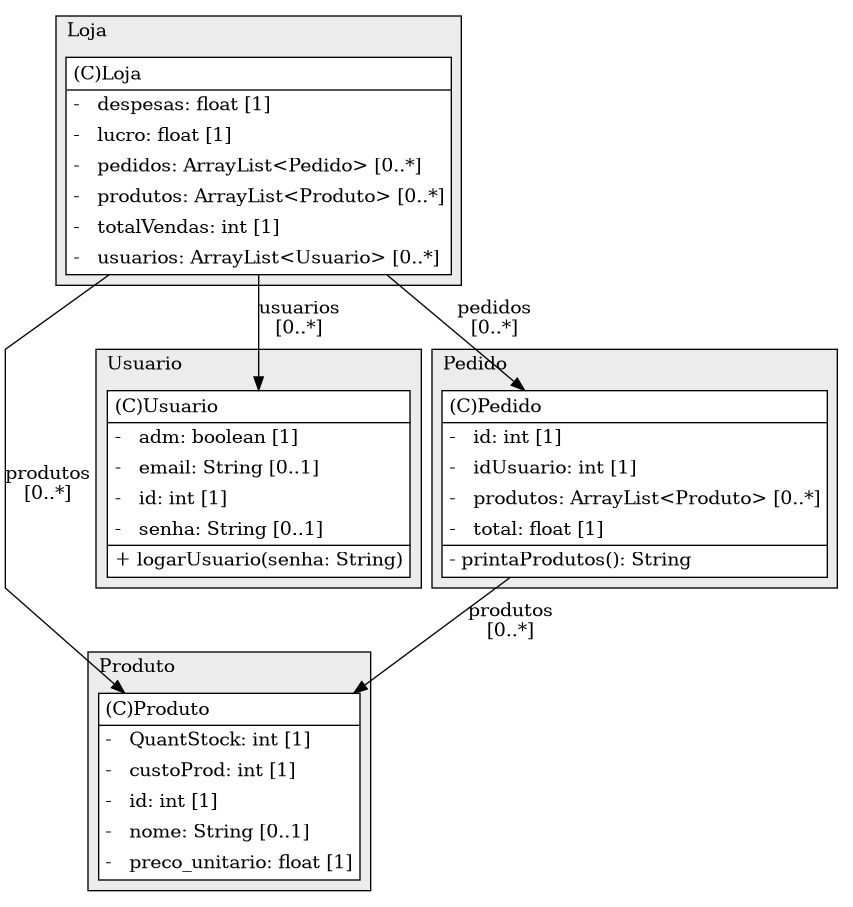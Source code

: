 @startuml

/' diagram meta data start
config=StructureConfiguration;
{
  "projectClassification": {
    "searchMode": "OpenProject", // OpenProject, AllProjects
    "includedProjects": "",
    "pathEndKeywords": "*.impl",
    "isClientPath": "",
    "isClientName": "",
    "isTestPath": "",
    "isTestName": "",
    "isMappingPath": "",
    "isMappingName": "",
    "isDataAccessPath": "",
    "isDataAccessName": "",
    "isDataStructurePath": "",
    "isDataStructureName": "",
    "isInterfaceStructuresPath": "",
    "isInterfaceStructuresName": "",
    "isEntryPointPath": "",
    "isEntryPointName": "",
    "treatFinalFieldsAsMandatory": false
  },
  "graphRestriction": {
    "classPackageExcludeFilter": "",
    "classPackageIncludeFilter": "",
    "classNameExcludeFilter": "",
    "classNameIncludeFilter": "",
    "methodNameExcludeFilter": "",
    "methodNameIncludeFilter": "",
    "removeByInheritance": "", // inheritance/annotation based filtering is done in a second step
    "removeByAnnotation": "",
    "removeByClassPackage": "", // cleanup the graph after inheritance/annotation based filtering is done
    "removeByClassName": "",
    "cutMappings": false,
    "cutEnum": true,
    "cutTests": true,
    "cutClient": true,
    "cutDataAccess": false,
    "cutInterfaceStructures": false,
    "cutDataStructures": false,
    "cutGetterAndSetter": true,
    "cutConstructors": true
  },
  "graphTraversal": {
    "forwardDepth": 6,
    "backwardDepth": 6,
    "classPackageExcludeFilter": "",
    "classPackageIncludeFilter": "",
    "classNameExcludeFilter": "",
    "classNameIncludeFilter": "",
    "methodNameExcludeFilter": "",
    "methodNameIncludeFilter": "",
    "hideMappings": false,
    "hideDataStructures": false,
    "hidePrivateMethods": true,
    "hideInterfaceCalls": true, // indirection: implementation -> interface (is hidden) -> implementation
    "onlyShowApplicationEntryPoints": false, // root node is included
    "useMethodCallsForStructureDiagram": "ForwardOnly" // ForwardOnly, BothDirections, No
  },
  "details": {
    "aggregation": "GroupByClass", // ByClass, GroupByClass, None
    "showClassGenericTypes": true,
    "showMethods": true,
    "showMethodParameterNames": true,
    "showMethodParameterTypes": true,
    "showMethodReturnType": true,
    "showPackageLevels": 2,
    "showDetailedClassStructure": true
  },
  "rootClass": "Loja",
  "extensionCallbackMethod": "" // qualified.class.name#methodName - signature: public static String method(String)
}
diagram meta data end '/



digraph g {
    rankdir="TB"
    splines=polyline
    

'nodes 
subgraph cluster_1355179737 { 
   	label=Produto
	labeljust=l
	fillcolor="#ececec"
	style=filled
   
   Produto1355179737[
	label=<<TABLE BORDER="1" CELLBORDER="0" CELLPADDING="4" CELLSPACING="0">
<TR><TD ALIGN="LEFT" >(C)Produto</TD></TR>
<HR/>
<TR><TD ALIGN="LEFT" >-   QuantStock: int [1]</TD></TR>
<TR><TD ALIGN="LEFT" >-   custoProd: int [1]</TD></TR>
<TR><TD ALIGN="LEFT" >-   id: int [1]</TD></TR>
<TR><TD ALIGN="LEFT" >-   nome: String [0..1]</TD></TR>
<TR><TD ALIGN="LEFT" >-   preco_unitario: float [1]</TD></TR>
</TABLE>>
	style=filled
	margin=0
	shape=plaintext
	fillcolor="#FFFFFF"
];
} 

subgraph cluster_1531808526 { 
   	label=Usuario
	labeljust=l
	fillcolor="#ececec"
	style=filled
   
   Usuario1531808526[
	label=<<TABLE BORDER="1" CELLBORDER="0" CELLPADDING="4" CELLSPACING="0">
<TR><TD ALIGN="LEFT" >(C)Usuario</TD></TR>
<HR/>
<TR><TD ALIGN="LEFT" >-   adm: boolean [1]</TD></TR>
<TR><TD ALIGN="LEFT" >-   email: String [0..1]</TD></TR>
<TR><TD ALIGN="LEFT" >-   id: int [1]</TD></TR>
<TR><TD ALIGN="LEFT" >-   senha: String [0..1]</TD></TR>
<HR/>
<TR><TD ALIGN="LEFT" >+ logarUsuario(senha: String)</TD></TR>
</TABLE>>
	style=filled
	margin=0
	shape=plaintext
	fillcolor="#FFFFFF"
];
} 

subgraph cluster_1908276379 { 
   	label=Pedido
	labeljust=l
	fillcolor="#ececec"
	style=filled
   
   Pedido1908276379[
	label=<<TABLE BORDER="1" CELLBORDER="0" CELLPADDING="4" CELLSPACING="0">
<TR><TD ALIGN="LEFT" >(C)Pedido</TD></TR>
<HR/>
<TR><TD ALIGN="LEFT" >-   id: int [1]</TD></TR>
<TR><TD ALIGN="LEFT" >-   idUsuario: int [1]</TD></TR>
<TR><TD ALIGN="LEFT" >-   produtos: ArrayList&lt;Produto&gt; [0..*]</TD></TR>
<TR><TD ALIGN="LEFT" >-   total: float [1]</TD></TR>
<HR/>
<TR><TD ALIGN="LEFT" >- printaProdutos(): String</TD></TR>
</TABLE>>
	style=filled
	margin=0
	shape=plaintext
	fillcolor="#FFFFFF"
];
} 

subgraph cluster_2374170 { 
   	label=Loja
	labeljust=l
	fillcolor="#ececec"
	style=filled
   
   Loja2374170[
	label=<<TABLE BORDER="1" CELLBORDER="0" CELLPADDING="4" CELLSPACING="0">
<TR><TD ALIGN="LEFT" >(C)Loja</TD></TR>
<HR/>
<TR><TD ALIGN="LEFT" >-   despesas: float [1]</TD></TR>
<TR><TD ALIGN="LEFT" >-   lucro: float [1]</TD></TR>
<TR><TD ALIGN="LEFT" >-   pedidos: ArrayList&lt;Pedido&gt; [0..*]</TD></TR>
<TR><TD ALIGN="LEFT" >-   produtos: ArrayList&lt;Produto&gt; [0..*]</TD></TR>
<TR><TD ALIGN="LEFT" >-   totalVendas: int [1]</TD></TR>
<TR><TD ALIGN="LEFT" >-   usuarios: ArrayList&lt;Usuario&gt; [0..*]</TD></TR>
</TABLE>>
	style=filled
	margin=0
	shape=plaintext
	fillcolor="#FFFFFF"
];
} 

'edges    
Loja2374170 -> Pedido1908276379[label="pedidos
[0..*]"];
Loja2374170 -> Produto1355179737[label="produtos
[0..*]"];
Loja2374170 -> Usuario1531808526[label="usuarios
[0..*]"];
Pedido1908276379 -> Produto1355179737[label="produtos
[0..*]"];
    
}
@enduml